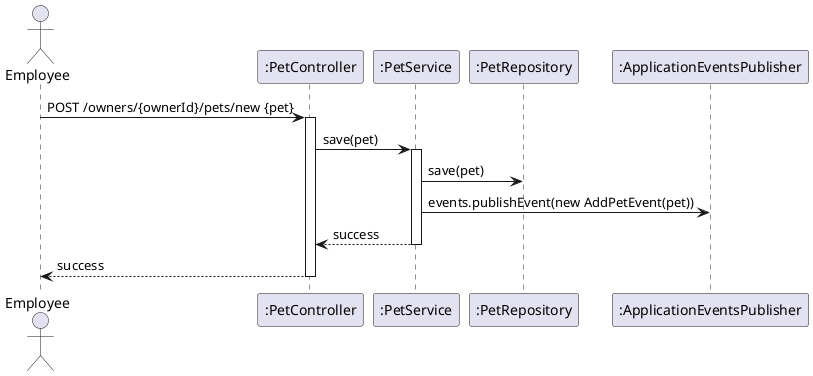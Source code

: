 @startuml

actor Employee
participant ":PetController" as Controller
participant ":PetService" as Service
participant ":PetRepository" as Repository
participant ":ApplicationEventsPublisher" as Publisher


Employee -> Controller: POST /owners/{ownerId}/pets/new {pet}
activate Controller
Controller -> Service: save(pet)
activate Service
Service -> Repository: save(pet)
Service -> Publisher: events.publishEvent(new AddPetEvent(pet))
Service --> Controller: success
deactivate Service
Controller --> Employee: success
deactivate Controller


@enduml
